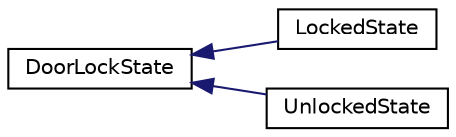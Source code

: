 digraph "Graphical Class Hierarchy"
{
 // LATEX_PDF_SIZE
  edge [fontname="Helvetica",fontsize="10",labelfontname="Helvetica",labelfontsize="10"];
  node [fontname="Helvetica",fontsize="10",shape=record];
  rankdir="LR";
  Node0 [label="DoorLockState",height=0.2,width=0.4,color="black", fillcolor="white", style="filled",URL="$classDoorLockState.html",tooltip=" "];
  Node0 -> Node1 [dir="back",color="midnightblue",fontsize="10",style="solid",fontname="Helvetica"];
  Node1 [label="LockedState",height=0.2,width=0.4,color="black", fillcolor="white", style="filled",URL="$classLockedState.html",tooltip=" "];
  Node0 -> Node2 [dir="back",color="midnightblue",fontsize="10",style="solid",fontname="Helvetica"];
  Node2 [label="UnlockedState",height=0.2,width=0.4,color="black", fillcolor="white", style="filled",URL="$classUnlockedState.html",tooltip=" "];
}
